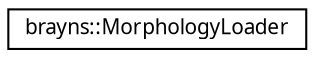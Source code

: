 digraph "Graphical Class Hierarchy"
{
  edge [fontname="Sans",fontsize="10",labelfontname="Sans",labelfontsize="10"];
  node [fontname="Sans",fontsize="10",shape=record];
  rankdir="LR";
  Node1 [label="brayns::MorphologyLoader",height=0.2,width=0.4,color="black", fillcolor="white", style="filled",URL="$classbrayns_1_1_morphology_loader.html",tooltip="Loads morphologies from SWC and H5 files. "];
}
